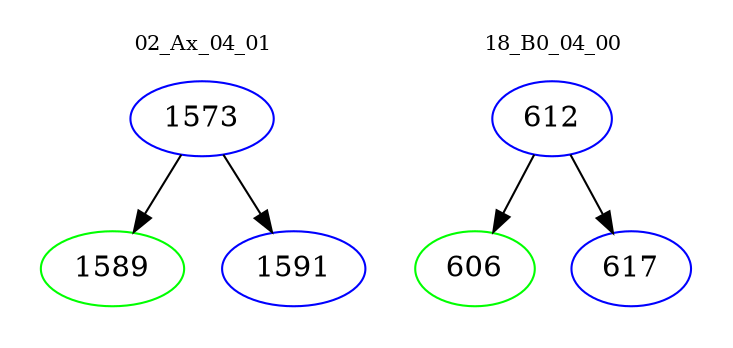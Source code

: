 digraph{
subgraph cluster_0 {
color = white
label = "02_Ax_04_01";
fontsize=10;
T0_1573 [label="1573", color="blue"]
T0_1573 -> T0_1589 [color="black"]
T0_1589 [label="1589", color="green"]
T0_1573 -> T0_1591 [color="black"]
T0_1591 [label="1591", color="blue"]
}
subgraph cluster_1 {
color = white
label = "18_B0_04_00";
fontsize=10;
T1_612 [label="612", color="blue"]
T1_612 -> T1_606 [color="black"]
T1_606 [label="606", color="green"]
T1_612 -> T1_617 [color="black"]
T1_617 [label="617", color="blue"]
}
}
